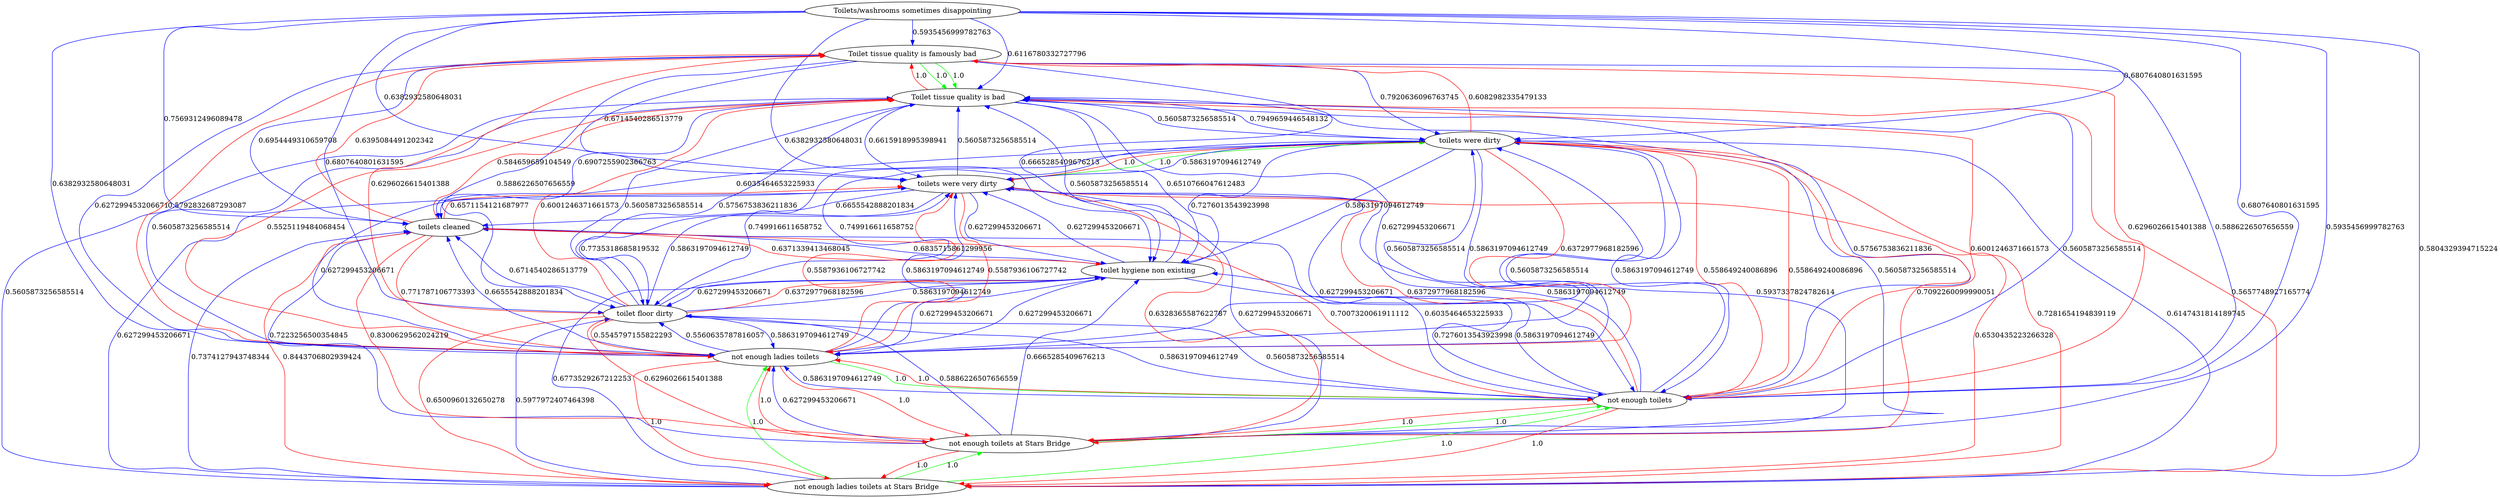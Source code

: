 digraph rawGraph {
"Toilet tissue quality is famously bad";"Toilet tissue quality is bad";"Toilets/washrooms sometimes disappointing";"not enough ladies toilets at Stars Bridge";"not enough toilets at Stars Bridge";"not enough toilets";"not enough ladies toilets";"toilet floor dirty";"toilet hygiene non existing";"toilets cleaned";"toilets were very dirty";"toilets were dirty";"Toilet tissue quality is famously bad" -> "Toilet tissue quality is bad" [label=1.0] [color=green]
"Toilet tissue quality is famously bad" -> "Toilet tissue quality is bad" [label=1.0] [color=green]
"Toilet tissue quality is bad" -> "Toilet tissue quality is famously bad" [label=1.0] [color=red]
"Toilets/washrooms sometimes disappointing" -> "Toilet tissue quality is famously bad" [label=0.5935456999782763] [color=blue]
"Toilets/washrooms sometimes disappointing" -> "Toilet tissue quality is bad" [label=0.6116780332727796] [color=blue]
"not enough ladies toilets at Stars Bridge" -> "not enough toilets at Stars Bridge" [label=1.0] [color=green]
"not enough toilets at Stars Bridge" -> "not enough toilets" [label=1.0] [color=green]
"not enough ladies toilets at Stars Bridge" -> "not enough ladies toilets" [label=1.0] [color=green]
"not enough ladies toilets" -> "not enough toilets" [label=1.0] [color=green]
"not enough ladies toilets at Stars Bridge" -> "not enough toilets" [label=1.0] [color=green]
"not enough toilets at Stars Bridge" -> "not enough ladies toilets at Stars Bridge" [label=1.0] [color=red]
"not enough toilets at Stars Bridge" -> "not enough ladies toilets" [label=1.0] [color=red]
"not enough toilets" -> "not enough ladies toilets at Stars Bridge" [label=1.0] [color=red]
"not enough toilets" -> "not enough toilets at Stars Bridge" [label=1.0] [color=red]
"not enough toilets" -> "not enough ladies toilets" [label=1.0] [color=red]
"not enough ladies toilets" -> "not enough ladies toilets at Stars Bridge" [label=1.0] [color=red]
"not enough ladies toilets" -> "not enough toilets at Stars Bridge" [label=1.0] [color=red]
"Toilet tissue quality is famously bad" -> "not enough toilets" [label=0.5886226507656559] [color=blue]
"Toilet tissue quality is bad" -> "not enough ladies toilets at Stars Bridge" [label=0.5657748927165774] [color=red]
"Toilet tissue quality is bad" -> "not enough toilets" [label=0.5756753836211836] [color=blue]
"Toilets/washrooms sometimes disappointing" -> "not enough ladies toilets at Stars Bridge" [label=0.5804329394715224] [color=blue]
"Toilets/washrooms sometimes disappointing" -> "not enough toilets at Stars Bridge" [label=0.5935456999782763] [color=blue]
"Toilets/washrooms sometimes disappointing" -> "not enough toilets" [label=0.6807640801631595] [color=blue]
"Toilets/washrooms sometimes disappointing" -> "not enough ladies toilets" [label=0.6382932580648031] [color=blue]
"not enough toilets" -> "Toilet tissue quality is famously bad" [label=0.6296026615401388] [color=red]
"not enough toilets" -> "Toilet tissue quality is bad" [label=0.6001246371661573] [color=red]
"not enough ladies toilets" -> "Toilet tissue quality is famously bad" [label=0.5792832687293087] [color=red]
"not enough ladies toilets" -> "Toilet tissue quality is bad" [label=0.5525119484068454] [color=red]
"Toilet tissue quality is famously bad" -> "toilet floor dirty" [label=0.5886226507656559] [color=blue]
"Toilet tissue quality is bad" -> "toilet floor dirty" [label=0.5756753836211836] [color=blue]
"Toilets/washrooms sometimes disappointing" -> "toilet floor dirty" [label=0.6807640801631595] [color=blue]
"not enough ladies toilets at Stars Bridge" -> "toilet floor dirty" [label=0.5977972407464398] [color=blue]
"not enough toilets at Stars Bridge" -> "toilet floor dirty" [label=0.5886226507656559] [color=blue]
"not enough ladies toilets" -> "toilet floor dirty" [label=0.5560635787816057] [color=blue]
"toilet floor dirty" -> "Toilet tissue quality is famously bad" [label=0.6296026615401388] [color=red]
"toilet floor dirty" -> "Toilet tissue quality is bad" [label=0.6001246371661573] [color=red]
"toilet floor dirty" -> "not enough ladies toilets at Stars Bridge" [label=0.6500960132650278] [color=red]
"toilet floor dirty" -> "not enough toilets at Stars Bridge" [label=0.6296026615401388] [color=red]
"toilet floor dirty" -> "not enough ladies toilets" [label=0.5545797155822293] [color=red]
"Toilet tissue quality is famously bad" -> "toilet hygiene non existing" [label=0.6665285409676213] [color=blue]
"Toilet tissue quality is bad" -> "toilet hygiene non existing" [label=0.6510766047612483] [color=blue]
"Toilets/washrooms sometimes disappointing" -> "toilet hygiene non existing" [label=0.6382932580648031] [color=blue]
"not enough ladies toilets at Stars Bridge" -> "toilet hygiene non existing" [label=0.6773529267212253] [color=blue]
"not enough toilets at Stars Bridge" -> "toilet hygiene non existing" [label=0.6665285409676213] [color=blue]
"not enough toilets" -> "toilet hygiene non existing" [label=0.5863197094612749] [color=blue]
"not enough ladies toilets" -> "toilet hygiene non existing" [label=0.627299453206671] [color=blue]
"toilet floor dirty" -> "toilet hygiene non existing" [label=0.6372977968182596] [color=red]
"toilet hygiene non existing" -> "Toilet tissue quality is bad" [label=0.5605873256585514] [color=blue]
"toilet hygiene non existing" -> "not enough toilets" [label=0.7276013543923998] [color=blue]
"toilet hygiene non existing" -> "not enough ladies toilets" [label=0.627299453206671] [color=blue]
"Toilet tissue quality is famously bad" -> "toilets cleaned" [label=0.6954449310659708] [color=blue]
"Toilet tissue quality is bad" -> "toilets cleaned" [label=0.6907255902366763] [color=blue]
"Toilets/washrooms sometimes disappointing" -> "toilets cleaned" [label=0.7569312496089478] [color=blue]
"not enough ladies toilets at Stars Bridge" -> "toilets cleaned" [label=0.7374127943748344] [color=blue]
"not enough toilets at Stars Bridge" -> "toilets cleaned" [label=0.7223256500354845] [color=blue]
"not enough toilets" -> "toilets cleaned" [label=0.6035464653225933] [color=blue]
"not enough ladies toilets" -> "toilets cleaned" [label=0.6655542888201834] [color=blue]
"toilet floor dirty" -> "toilets cleaned" [label=0.6714540286513779] [color=blue]
"toilet hygiene non existing" -> "toilets cleaned" [label=0.6835715861299956] [color=blue]
"toilets cleaned" -> "Toilet tissue quality is famously bad" [label=0.6395084491202342] [color=red]
"toilets cleaned" -> "Toilet tissue quality is bad" [label=0.584659659104549] [color=red]
"toilets cleaned" -> "not enough ladies toilets at Stars Bridge" [label=0.8443706802939424] [color=red]
"toilets cleaned" -> "not enough toilets at Stars Bridge" [label=0.8300629562024219] [color=red]
"toilets cleaned" -> "not enough toilets" [label=0.7007320061911112] [color=red]
"toilets cleaned" -> "not enough ladies toilets" [label=0.771787106773393] [color=red]
"toilets cleaned" -> "toilet hygiene non existing" [label=0.6371339413468045] [color=red]
"toilets were very dirty" -> "toilets were dirty" [label=1.0] [color=green]
"toilets were dirty" -> "toilets were very dirty" [label=1.0] [color=red]
"Toilet tissue quality is famously bad" -> "toilets were very dirty" [label=0.6714540286513779] [color=blue]
"Toilet tissue quality is famously bad" -> "toilets were dirty" [label=0.7920636096763745] [color=blue]
"Toilet tissue quality is bad" -> "toilets were very dirty" [label=0.6615918995398941] [color=blue]
"Toilet tissue quality is bad" -> "toilets were dirty" [label=0.7949659446548132] [color=blue]
"Toilets/washrooms sometimes disappointing" -> "toilets were very dirty" [label=0.6382932580648031] [color=blue]
"Toilets/washrooms sometimes disappointing" -> "toilets were dirty" [label=0.6807640801631595] [color=blue]
"not enough ladies toilets at Stars Bridge" -> "toilets were dirty" [label=0.6147431814189745] [color=blue]
"not enough toilets at Stars Bridge" -> "toilets were dirty" [label=0.5937337824782614] [color=blue]
"not enough toilets" -> "toilets were very dirty" [label=0.6372977968182596] [color=red]
"not enough toilets" -> "toilets were dirty" [label=0.558649240086896] [color=red]
"not enough ladies toilets" -> "toilets were very dirty" [label=0.5587936106727742] [color=red]
"toilet floor dirty" -> "toilets were dirty" [label=0.749916611658752] [color=blue]
"toilet hygiene non existing" -> "toilets were very dirty" [label=0.627299453206671] [color=blue]
"toilet hygiene non existing" -> "toilets were dirty" [label=0.7276013543923998] [color=blue]
"toilets cleaned" -> "toilets were very dirty" [label=0.6571154121687977] [color=red]
"toilets were very dirty" -> "not enough ladies toilets at Stars Bridge" [label=0.6530435223266328] [color=red]
"toilets were very dirty" -> "not enough toilets at Stars Bridge" [label=0.6328365587622787] [color=red]
"toilets were very dirty" -> "not enough ladies toilets" [label=0.5587936106727742] [color=red]
"toilets were very dirty" -> "toilet floor dirty" [label=0.7735318685819532] [color=blue]
"toilets were very dirty" -> "toilet hygiene non existing" [label=0.627299453206671] [color=blue]
"toilets were very dirty" -> "toilets cleaned" [label=0.6655542888201834] [color=blue]
"toilets were dirty" -> "Toilet tissue quality is famously bad" [label=0.6082982335479133] [color=red]
"toilets were dirty" -> "not enough ladies toilets at Stars Bridge" [label=0.7281654194839119] [color=red]
"toilets were dirty" -> "not enough toilets at Stars Bridge" [label=0.7092260099990051] [color=red]
"toilets were dirty" -> "not enough toilets" [label=0.558649240086896] [color=red]
"toilets were dirty" -> "not enough ladies toilets" [label=0.6372977968182596] [color=red]
"toilets were dirty" -> "toilet floor dirty" [label=0.749916611658752] [color=blue]
"toilets were dirty" -> "toilet hygiene non existing" [label=0.5863197094612749] [color=blue]
"toilets were dirty" -> "toilets cleaned" [label=0.6035464653225933] [color=blue]
"Toilet tissue quality is famously bad" -> "not enough ladies toilets" [label=0.627299453206671] [color=blue]
"Toilet tissue quality is bad" -> "not enough ladies toilets" [label=0.627299453206671] [color=blue]
"not enough ladies toilets at Stars Bridge" -> "toilets were very dirty" [label=0.627299453206671] [color=blue]
"not enough ladies toilets at Stars Bridge" -> "Toilet tissue quality is bad" [label=0.5605873256585514] [color=blue]
"not enough toilets at Stars Bridge" -> "toilets were very dirty" [label=0.627299453206671] [color=blue]
"not enough toilets at Stars Bridge" -> "Toilet tissue quality is bad" [label=0.5605873256585514] [color=blue]
"not enough toilets at Stars Bridge" -> "not enough ladies toilets" [label=0.627299453206671] [color=blue]
"not enough toilets" -> "toilets were very dirty" [label=0.5863197094612749] [color=blue]
"not enough toilets" -> "Toilet tissue quality is bad" [label=0.5605873256585514] [color=blue]
"not enough toilets" -> "not enough ladies toilets" [label=0.5863197094612749] [color=blue]
"not enough toilets" -> "toilets were dirty" [label=0.5605873256585514] [color=blue]
"not enough ladies toilets" -> "toilets were very dirty" [label=0.5863197094612749] [color=blue]
"not enough ladies toilets" -> "Toilet tissue quality is bad" [label=0.5605873256585514] [color=blue]
"not enough ladies toilets" -> "toilets were dirty" [label=0.5605873256585514] [color=blue]
"toilet floor dirty" -> "toilet hygiene non existing" [label=0.5863197094612749] [color=blue]
"toilet hygiene non existing" -> "toilet floor dirty" [label=0.627299453206671] [color=blue]
"toilets were very dirty" -> "Toilet tissue quality is bad" [label=0.5605873256585514] [color=blue]
"toilets were very dirty" -> "not enough toilets" [label=0.627299453206671] [color=blue]
"toilets were very dirty" -> "not enough ladies toilets" [label=0.627299453206671] [color=blue]
"toilets were dirty" -> "toilets were very dirty" [label=0.5863197094612749] [color=blue]
"toilets were dirty" -> "Toilet tissue quality is bad" [label=0.5605873256585514] [color=blue]
"toilets were dirty" -> "not enough toilets" [label=0.5863197094612749] [color=blue]
"toilets were dirty" -> "not enough ladies toilets" [label=0.5863197094612749] [color=blue]
"not enough toilets" -> "toilet floor dirty" [label=0.5605873256585514] [color=blue]
"toilet floor dirty" -> "toilets were very dirty" [label=0.5863197094612749] [color=blue]
"toilet floor dirty" -> "Toilet tissue quality is bad" [label=0.5605873256585514] [color=blue]
"toilet floor dirty" -> "not enough toilets" [label=0.5863197094612749] [color=blue]
"toilet floor dirty" -> "not enough ladies toilets" [label=0.5863197094612749] [color=blue]
}